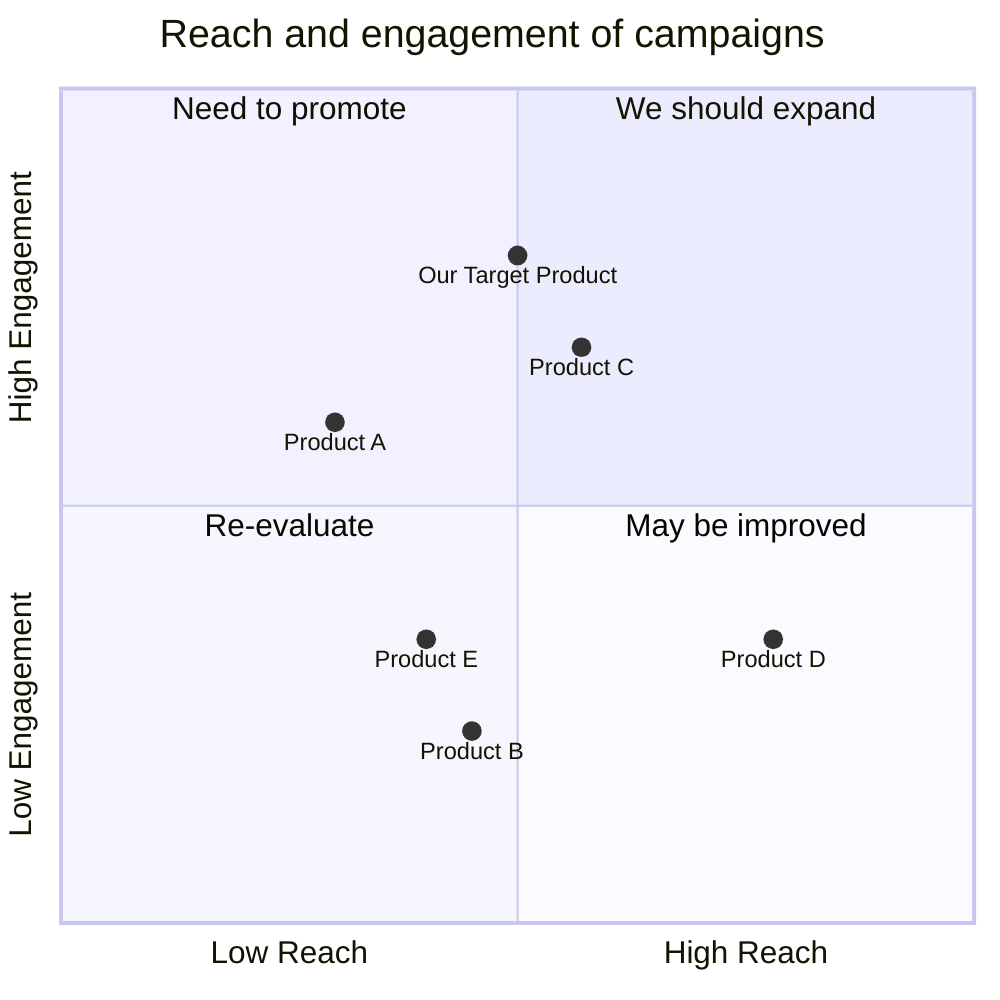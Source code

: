 quadrantChart
    title Reach and engagement of campaigns
    x-axis Low Reach --> High Reach
    y-axis Low Engagement --> High Engagement
    quadrant-1 We should expand
    quadrant-2 Need to promote
    quadrant-3 Re-evaluate
    quadrant-4 May be improved
    "Product A": [0.3, 0.6]
    "Product B": [0.45, 0.23]
    "Product C": [0.57, 0.69]
    "Product D": [0.78, 0.34]
    "Product E": [0.40, 0.34]
    "Our Target Product": [0.5, 0.8]